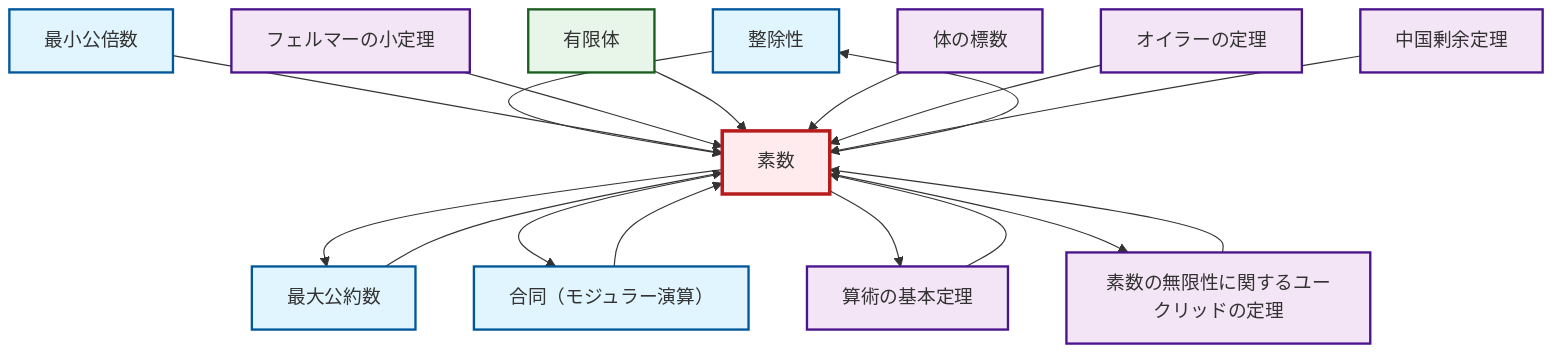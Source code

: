 graph TD
    classDef definition fill:#e1f5fe,stroke:#01579b,stroke-width:2px
    classDef theorem fill:#f3e5f5,stroke:#4a148c,stroke-width:2px
    classDef axiom fill:#fff3e0,stroke:#e65100,stroke-width:2px
    classDef example fill:#e8f5e9,stroke:#1b5e20,stroke-width:2px
    classDef current fill:#ffebee,stroke:#b71c1c,stroke-width:3px
    def-divisibility["整除性"]:::definition
    def-gcd["最大公約数"]:::definition
    def-congruence["合同（モジュラー演算）"]:::definition
    thm-chinese-remainder["中国剰余定理"]:::theorem
    def-prime["素数"]:::definition
    def-lcm["最小公倍数"]:::definition
    ex-finite-field["有限体"]:::example
    thm-euler["オイラーの定理"]:::theorem
    thm-fermat-little["フェルマーの小定理"]:::theorem
    thm-fundamental-arithmetic["算術の基本定理"]:::theorem
    thm-euclid-infinitude-primes["素数の無限性に関するユークリッドの定理"]:::theorem
    thm-field-characteristic["体の標数"]:::theorem
    def-prime --> def-gcd
    thm-fundamental-arithmetic --> def-prime
    def-prime --> def-divisibility
    def-prime --> def-congruence
    def-congruence --> def-prime
    def-divisibility --> def-prime
    def-gcd --> def-prime
    thm-euclid-infinitude-primes --> def-prime
    def-prime --> thm-fundamental-arithmetic
    def-lcm --> def-prime
    def-prime --> thm-euclid-infinitude-primes
    thm-fermat-little --> def-prime
    ex-finite-field --> def-prime
    thm-field-characteristic --> def-prime
    thm-euler --> def-prime
    thm-chinese-remainder --> def-prime
    class def-prime current